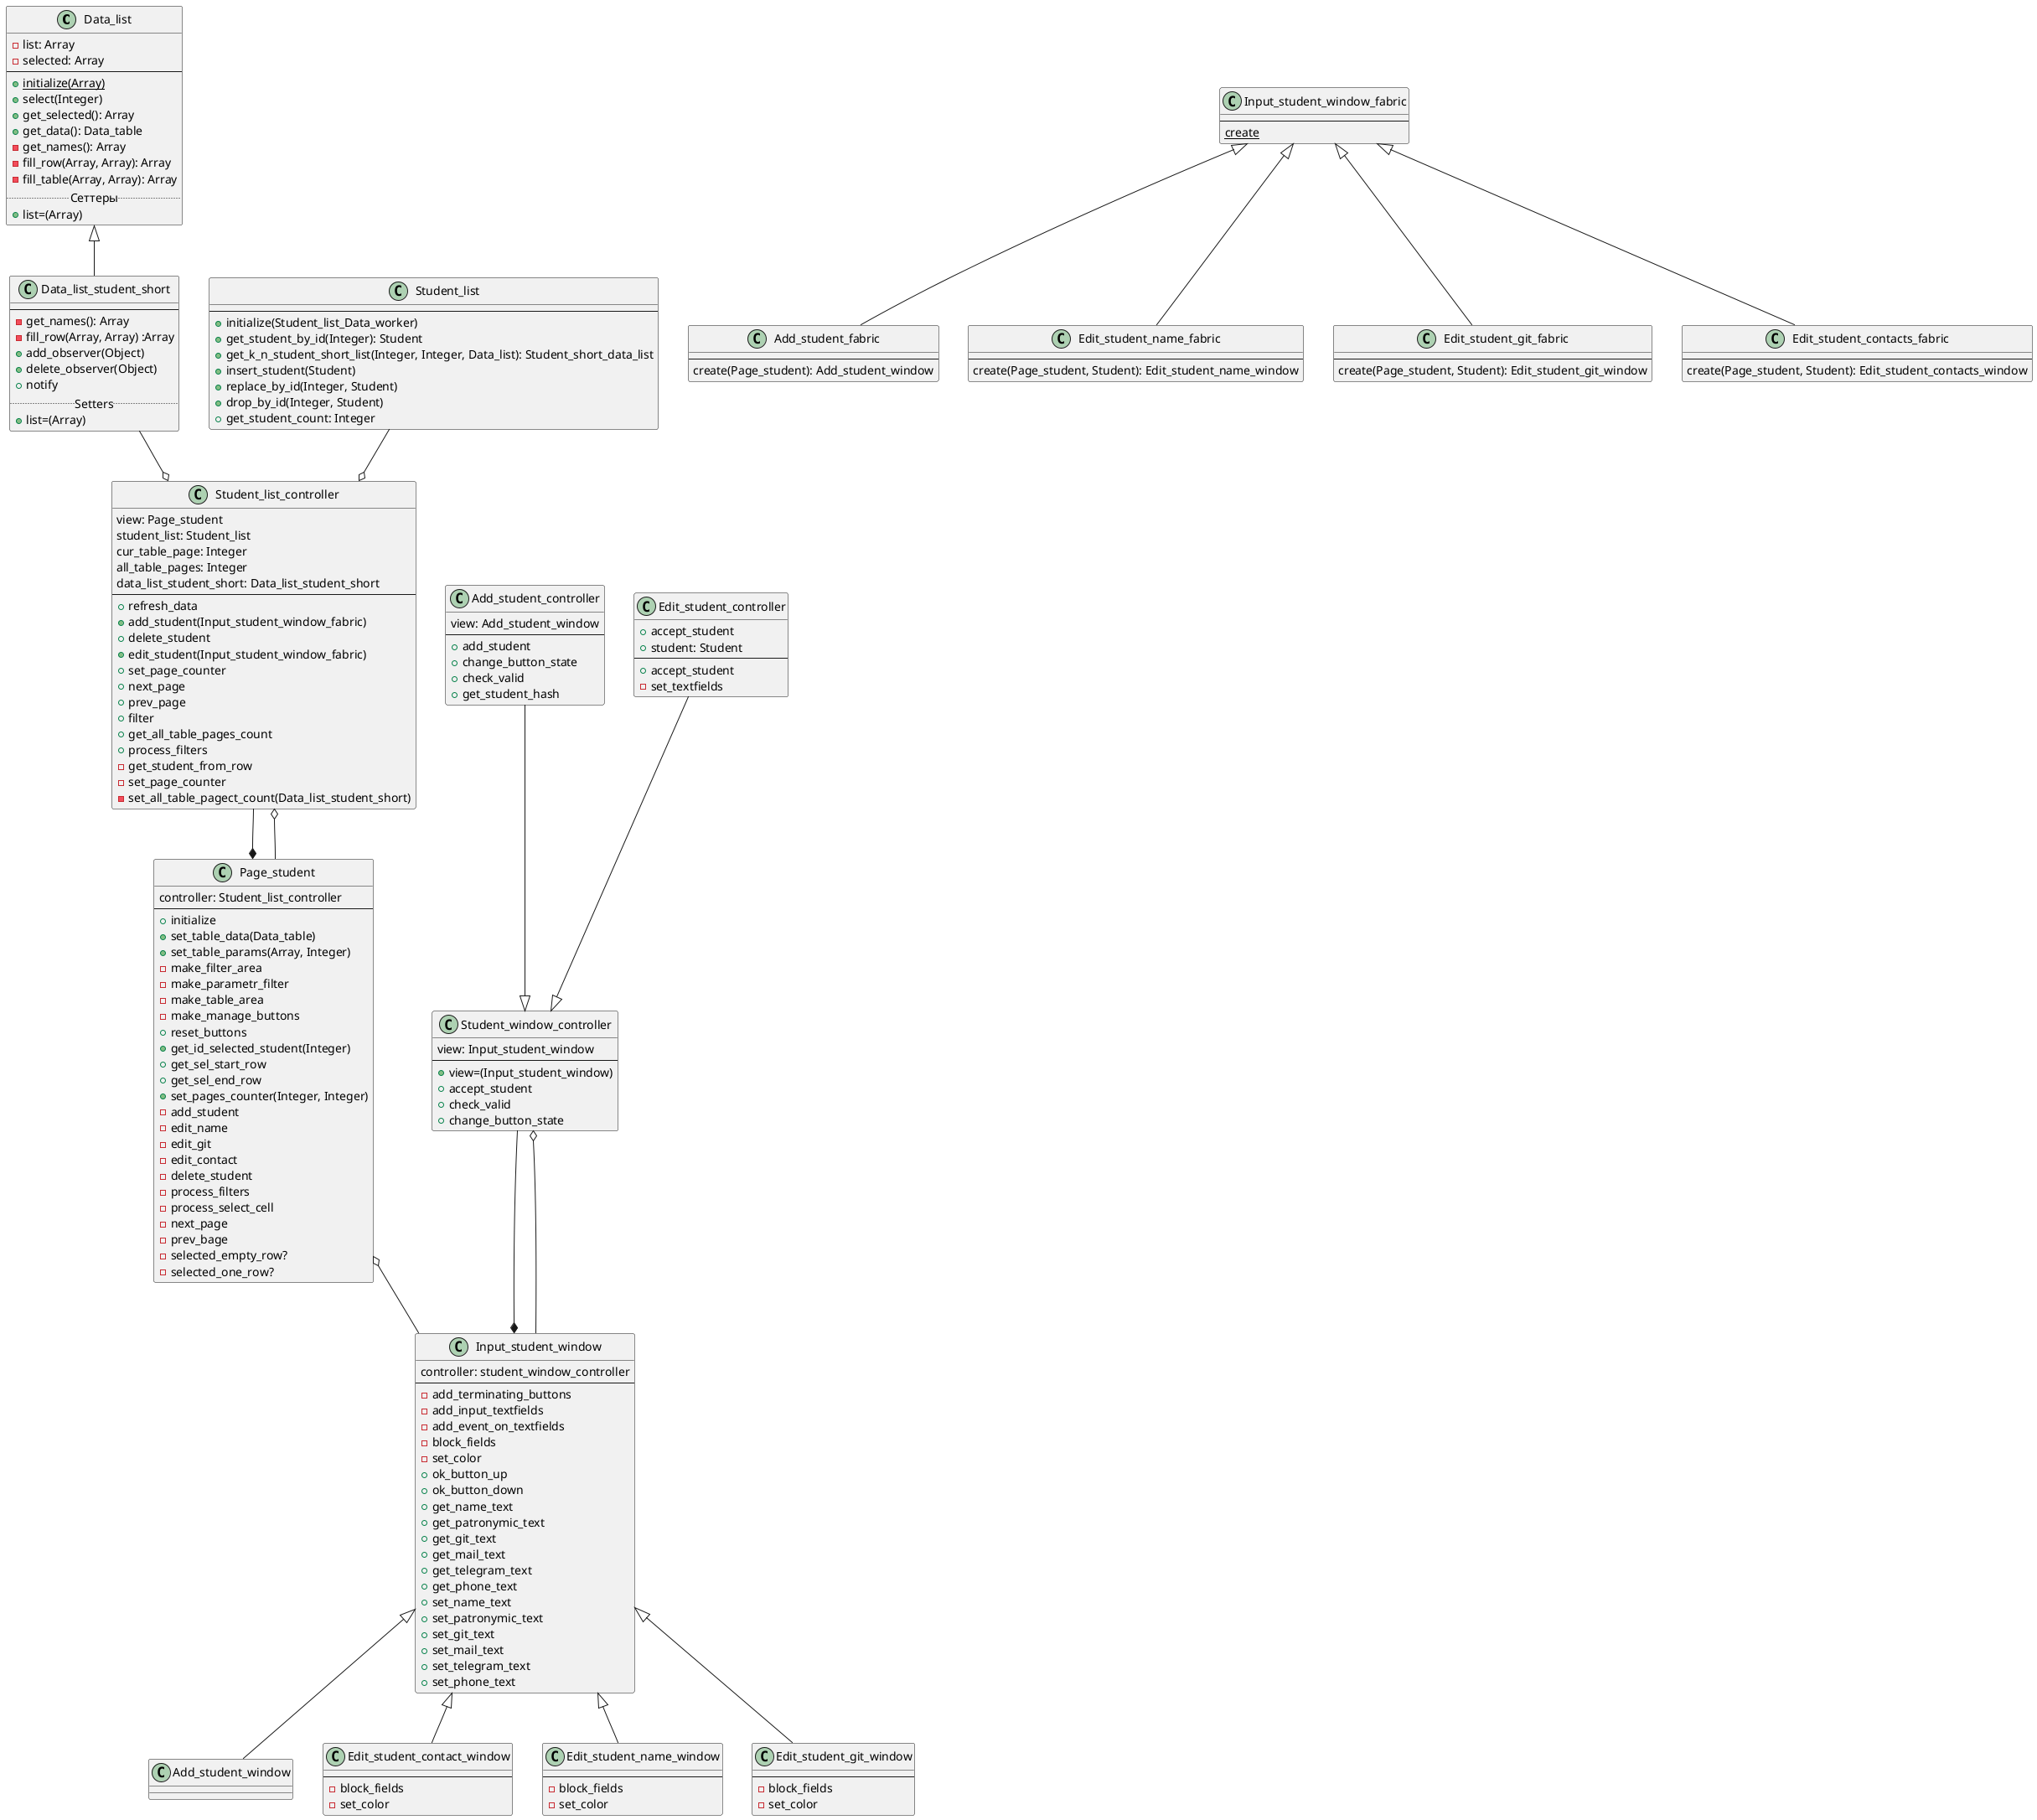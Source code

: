 @startuml

Class Data_list
 {
      -list: Array
      -selected: Array
 --
      +{static}initialize(Array)
      +select(Integer)
      +get_selected(): Array
      +get_data(): Data_table
      -get_names(): Array
      -fill_row(Array, Array): Array
      -fill_table(Array, Array): Array
..Сеттеры..
      +list=(Array)
  }

Class Data_list_student_short
 {
 --
      -get_names(): Array
      -fill_row(Array, Array) :Array
+add_observer(Object)
+delete_observer(Object)
+notify
..Setters..
+list=(Array)
  }
Class Student_list
{
--
+initialize(Student_list_Data_worker)
+get_student_by_id(Integer): Student
+get_k_n_student_short_list(Integer, Integer, Data_list): Student_short_data_list
+insert_student(Student)
+replace_by_id(Integer, Student)
+drop_by_id(Integer, Student)
+get_student_count: Integer
}

class Page_student
{
controller: Student_list_controller
--
+initialize
+set_table_data(Data_table)
+set_table_params(Array, Integer)
-make_filter_area
-make_parametr_filter
-make_table_area
-make_manage_buttons
+reset_buttons
+get_id_selected_student(Integer)
+get_sel_start_row
+get_sel_end_row
+set_pages_counter(Integer, Integer)
-add_student
-edit_name
-edit_git
-edit_contact
-delete_student
-process_filters
-process_select_cell
-next_page
-prev_bage
-selected_empty_row?
-selected_one_row?
}

class Student_list_controller
{
view: Page_student
student_list: Student_list
cur_table_page: Integer
all_table_pages: Integer
data_list_student_short: Data_list_student_short
--
+refresh_data
+add_student(Input_student_window_fabric)
+delete_student
+edit_student(Input_student_window_fabric)
+set_page_counter
+next_page
+prev_page
+filter
+get_all_table_pages_count
+process_filters
-get_student_from_row
-set_page_counter
-set_all_table_pagect_count(Data_list_student_short)
}

class Input_student_window
{
controller: student_window_controller
--
-add_terminating_buttons
-add_input_textfields
-add_event_on_textfields
-block_fields
-set_color
+ok_button_up
+ok_button_down
+get_name_text
+get_patronymic_text
+get_git_text
+get_mail_text
+get_telegram_text
+get_phone_text
+set_name_text
+set_patronymic_text
+set_git_text
+set_mail_text
+set_telegram_text
+set_phone_text
}

class Add_student_controller
{
view: Add_student_window
--
+add_student
+change_button_state
+check_valid
+get_student_hash
}

class Edit_student_controller
{
+accept_student
}

class Edit_student_controller
{
+student: Student
--
+accept_student
-set_textfields
}

class Student_window_controller
{
view: Input_student_window
--
+view=(Input_student_window)
+accept_student
+check_valid
+change_button_state
}

class Add_student_window
{

}

class Edit_student_contact_window
{
--
-block_fields
-set_color
}

class Edit_student_name_window
{
--
-block_fields
-set_color
}

class Edit_student_git_window
{
--
-block_fields
-set_color
}

class Input_student_window_fabric
{
--
{static} create
}

class Add_student_fabric
{
--
create(Page_student): Add_student_window
}

class Edit_student_name_fabric
{
--
create(Page_student, Student): Edit_student_name_window
}

class Edit_student_git_fabric
{
--
create(Page_student, Student): Edit_student_git_window
}

class Edit_student_contacts_fabric
{
--
create(Page_student, Student): Edit_student_contacts_window
}


Add_student_controller --|> Student_window_controller
Edit_student_controller --|> Student_window_controller
Data_list <|-- Data_list_student_short
Student_list_controller --* Page_student
Student_list_controller o-- Page_student
Student_list --o Student_list_controller
Data_list_student_short --o Student_list_controller
Page_student o-- Input_student_window
Student_window_controller --* Input_student_window
Student_window_controller o-- Input_student_window

Input_student_window_fabric <|-- Add_student_fabric
Input_student_window_fabric <|-- Edit_student_name_fabric
Input_student_window_fabric <|-- Edit_student_git_fabric
Input_student_window_fabric <|-- Edit_student_contacts_fabric

Input_student_window <|-- Add_student_window
Input_student_window <|-- Edit_student_name_window
Input_student_window <|-- Edit_student_git_window
Input_student_window <|-- Edit_student_contact_window

@enduml